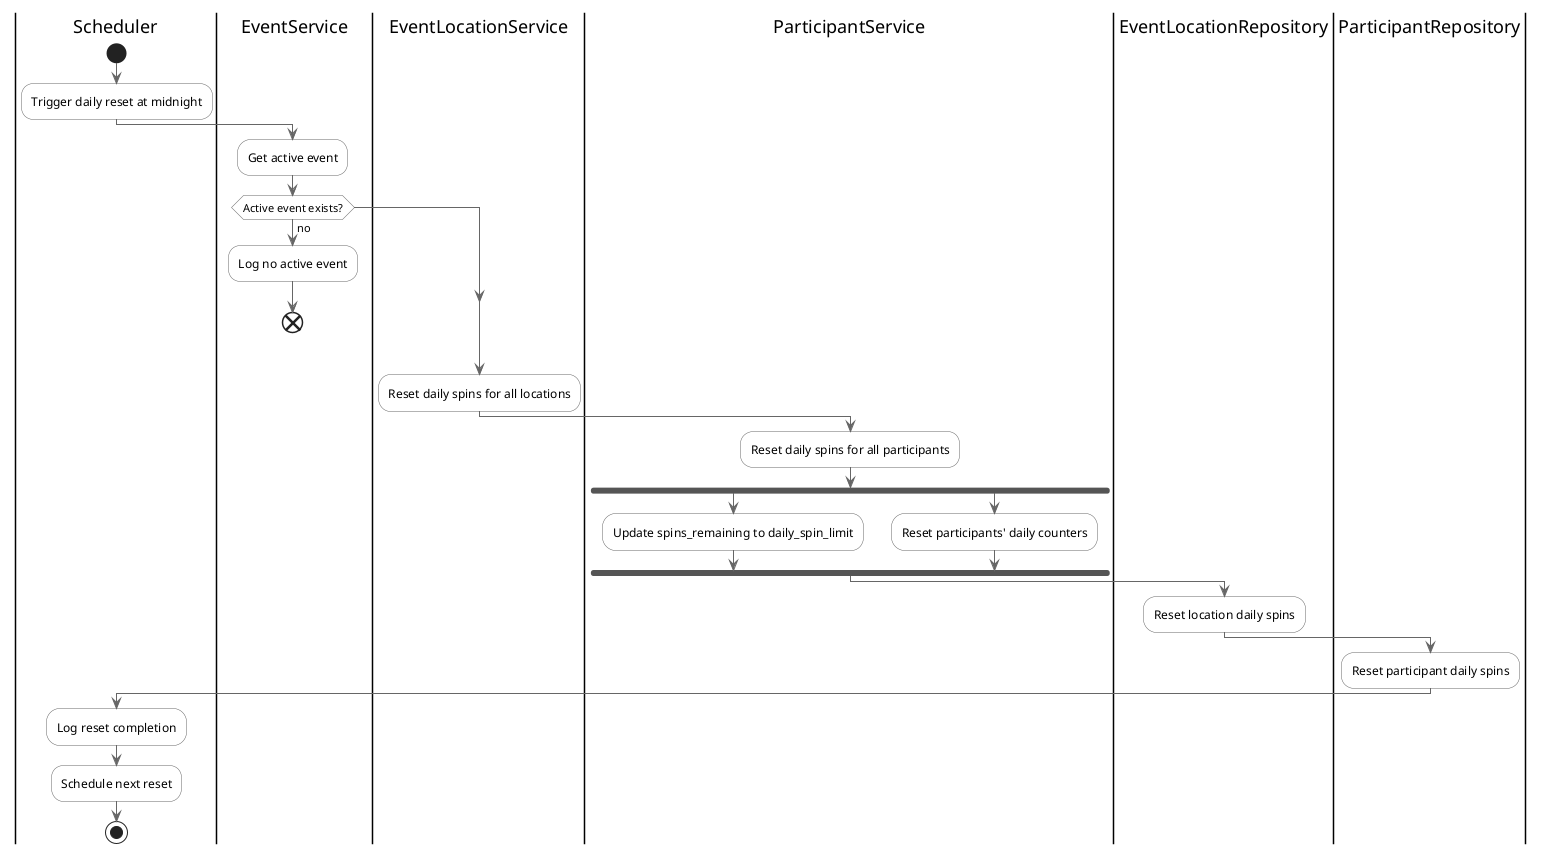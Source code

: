 @startuml Participant Daily Reset Flow

' Style settings
skinparam {
    ArrowColor #666666
    BackgroundColor white
    ActivityBackgroundColor white
    ActivityBorderColor #666666
    ActivityDiamondBackgroundColor white
    ActivityDiamondBorderColor #666666
}

|Scheduler|
start
:Trigger daily reset at midnight;

|EventService|
:Get active event;
if (Active event exists?) is (no) then
    :Log no active event;
    end
endif

|EventLocationService|
:Reset daily spins for all locations;

|ParticipantService|
:Reset daily spins for all participants;
fork
    :Update spins_remaining to daily_spin_limit;
fork again
    :Reset participants' daily counters;
end fork

|EventLocationRepository|
:Reset location daily spins;

|ParticipantRepository|
:Reset participant daily spins;

|Scheduler|
:Log reset completion;
:Schedule next reset;
stop

@enduml